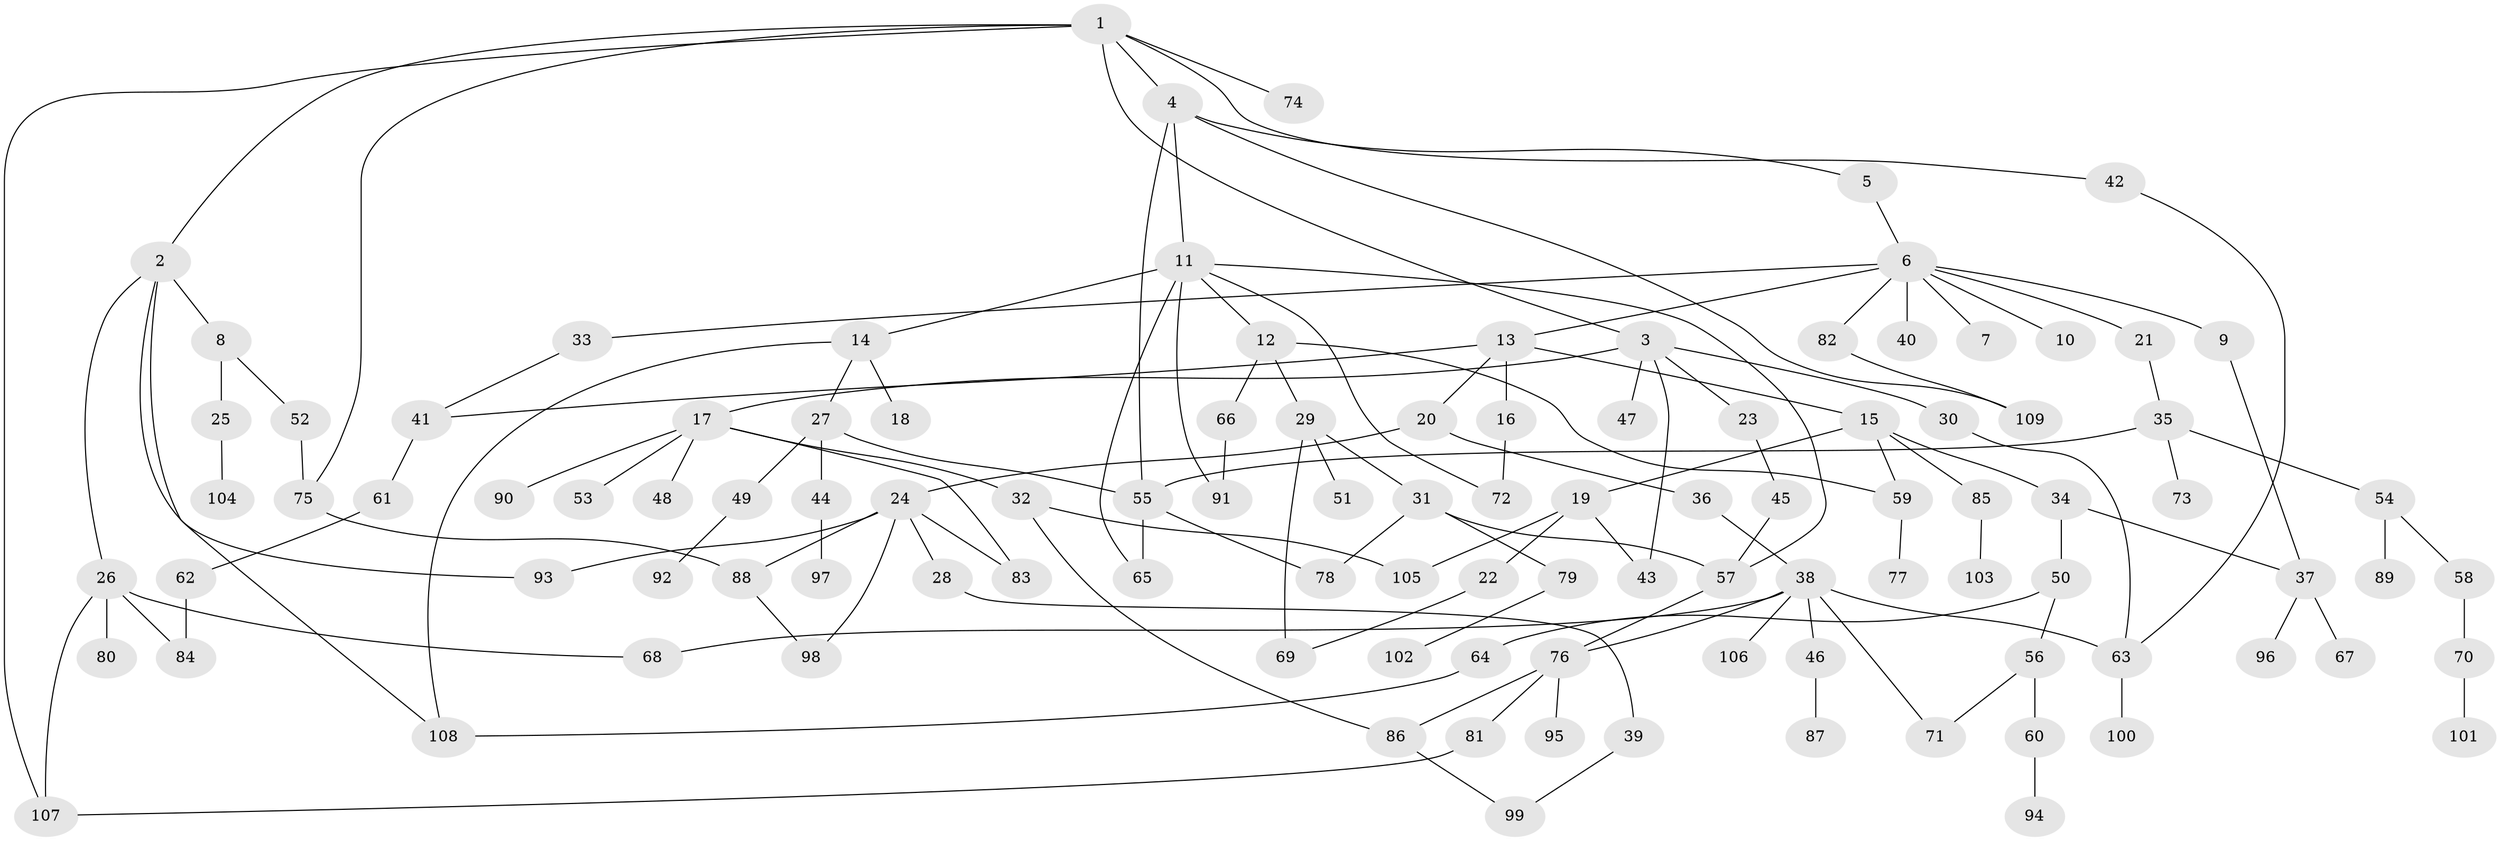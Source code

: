 // Generated by graph-tools (version 1.1) at 2025/13/03/09/25 04:13:37]
// undirected, 109 vertices, 140 edges
graph export_dot {
graph [start="1"]
  node [color=gray90,style=filled];
  1;
  2;
  3;
  4;
  5;
  6;
  7;
  8;
  9;
  10;
  11;
  12;
  13;
  14;
  15;
  16;
  17;
  18;
  19;
  20;
  21;
  22;
  23;
  24;
  25;
  26;
  27;
  28;
  29;
  30;
  31;
  32;
  33;
  34;
  35;
  36;
  37;
  38;
  39;
  40;
  41;
  42;
  43;
  44;
  45;
  46;
  47;
  48;
  49;
  50;
  51;
  52;
  53;
  54;
  55;
  56;
  57;
  58;
  59;
  60;
  61;
  62;
  63;
  64;
  65;
  66;
  67;
  68;
  69;
  70;
  71;
  72;
  73;
  74;
  75;
  76;
  77;
  78;
  79;
  80;
  81;
  82;
  83;
  84;
  85;
  86;
  87;
  88;
  89;
  90;
  91;
  92;
  93;
  94;
  95;
  96;
  97;
  98;
  99;
  100;
  101;
  102;
  103;
  104;
  105;
  106;
  107;
  108;
  109;
  1 -- 2;
  1 -- 3;
  1 -- 4;
  1 -- 42;
  1 -- 74;
  1 -- 107;
  1 -- 75;
  2 -- 8;
  2 -- 26;
  2 -- 93;
  2 -- 108;
  3 -- 17;
  3 -- 23;
  3 -- 30;
  3 -- 47;
  3 -- 43;
  4 -- 5;
  4 -- 11;
  4 -- 55;
  4 -- 109;
  5 -- 6;
  6 -- 7;
  6 -- 9;
  6 -- 10;
  6 -- 13;
  6 -- 21;
  6 -- 33;
  6 -- 40;
  6 -- 82;
  8 -- 25;
  8 -- 52;
  9 -- 37;
  11 -- 12;
  11 -- 14;
  11 -- 65;
  11 -- 72;
  11 -- 57;
  11 -- 91;
  12 -- 29;
  12 -- 66;
  12 -- 59;
  13 -- 15;
  13 -- 16;
  13 -- 20;
  13 -- 41;
  14 -- 18;
  14 -- 27;
  14 -- 108;
  15 -- 19;
  15 -- 34;
  15 -- 59;
  15 -- 85;
  16 -- 72;
  17 -- 32;
  17 -- 48;
  17 -- 53;
  17 -- 83;
  17 -- 90;
  19 -- 22;
  19 -- 43;
  19 -- 105;
  20 -- 24;
  20 -- 36;
  21 -- 35;
  22 -- 69;
  23 -- 45;
  24 -- 28;
  24 -- 88;
  24 -- 98;
  24 -- 93;
  24 -- 83;
  25 -- 104;
  26 -- 80;
  26 -- 84;
  26 -- 107;
  26 -- 68;
  27 -- 44;
  27 -- 49;
  27 -- 55;
  28 -- 39;
  29 -- 31;
  29 -- 51;
  29 -- 69;
  30 -- 63;
  31 -- 79;
  31 -- 78;
  31 -- 57;
  32 -- 105;
  32 -- 86;
  33 -- 41;
  34 -- 50;
  34 -- 37;
  35 -- 54;
  35 -- 73;
  35 -- 55;
  36 -- 38;
  37 -- 67;
  37 -- 96;
  38 -- 46;
  38 -- 63;
  38 -- 68;
  38 -- 76;
  38 -- 106;
  38 -- 71;
  39 -- 99;
  41 -- 61;
  42 -- 63;
  44 -- 97;
  45 -- 57;
  46 -- 87;
  49 -- 92;
  50 -- 56;
  50 -- 64;
  52 -- 75;
  54 -- 58;
  54 -- 89;
  55 -- 78;
  55 -- 65;
  56 -- 60;
  56 -- 71;
  57 -- 76;
  58 -- 70;
  59 -- 77;
  60 -- 94;
  61 -- 62;
  62 -- 84;
  63 -- 100;
  64 -- 108;
  66 -- 91;
  70 -- 101;
  75 -- 88;
  76 -- 81;
  76 -- 86;
  76 -- 95;
  79 -- 102;
  81 -- 107;
  82 -- 109;
  85 -- 103;
  86 -- 99;
  88 -- 98;
}
